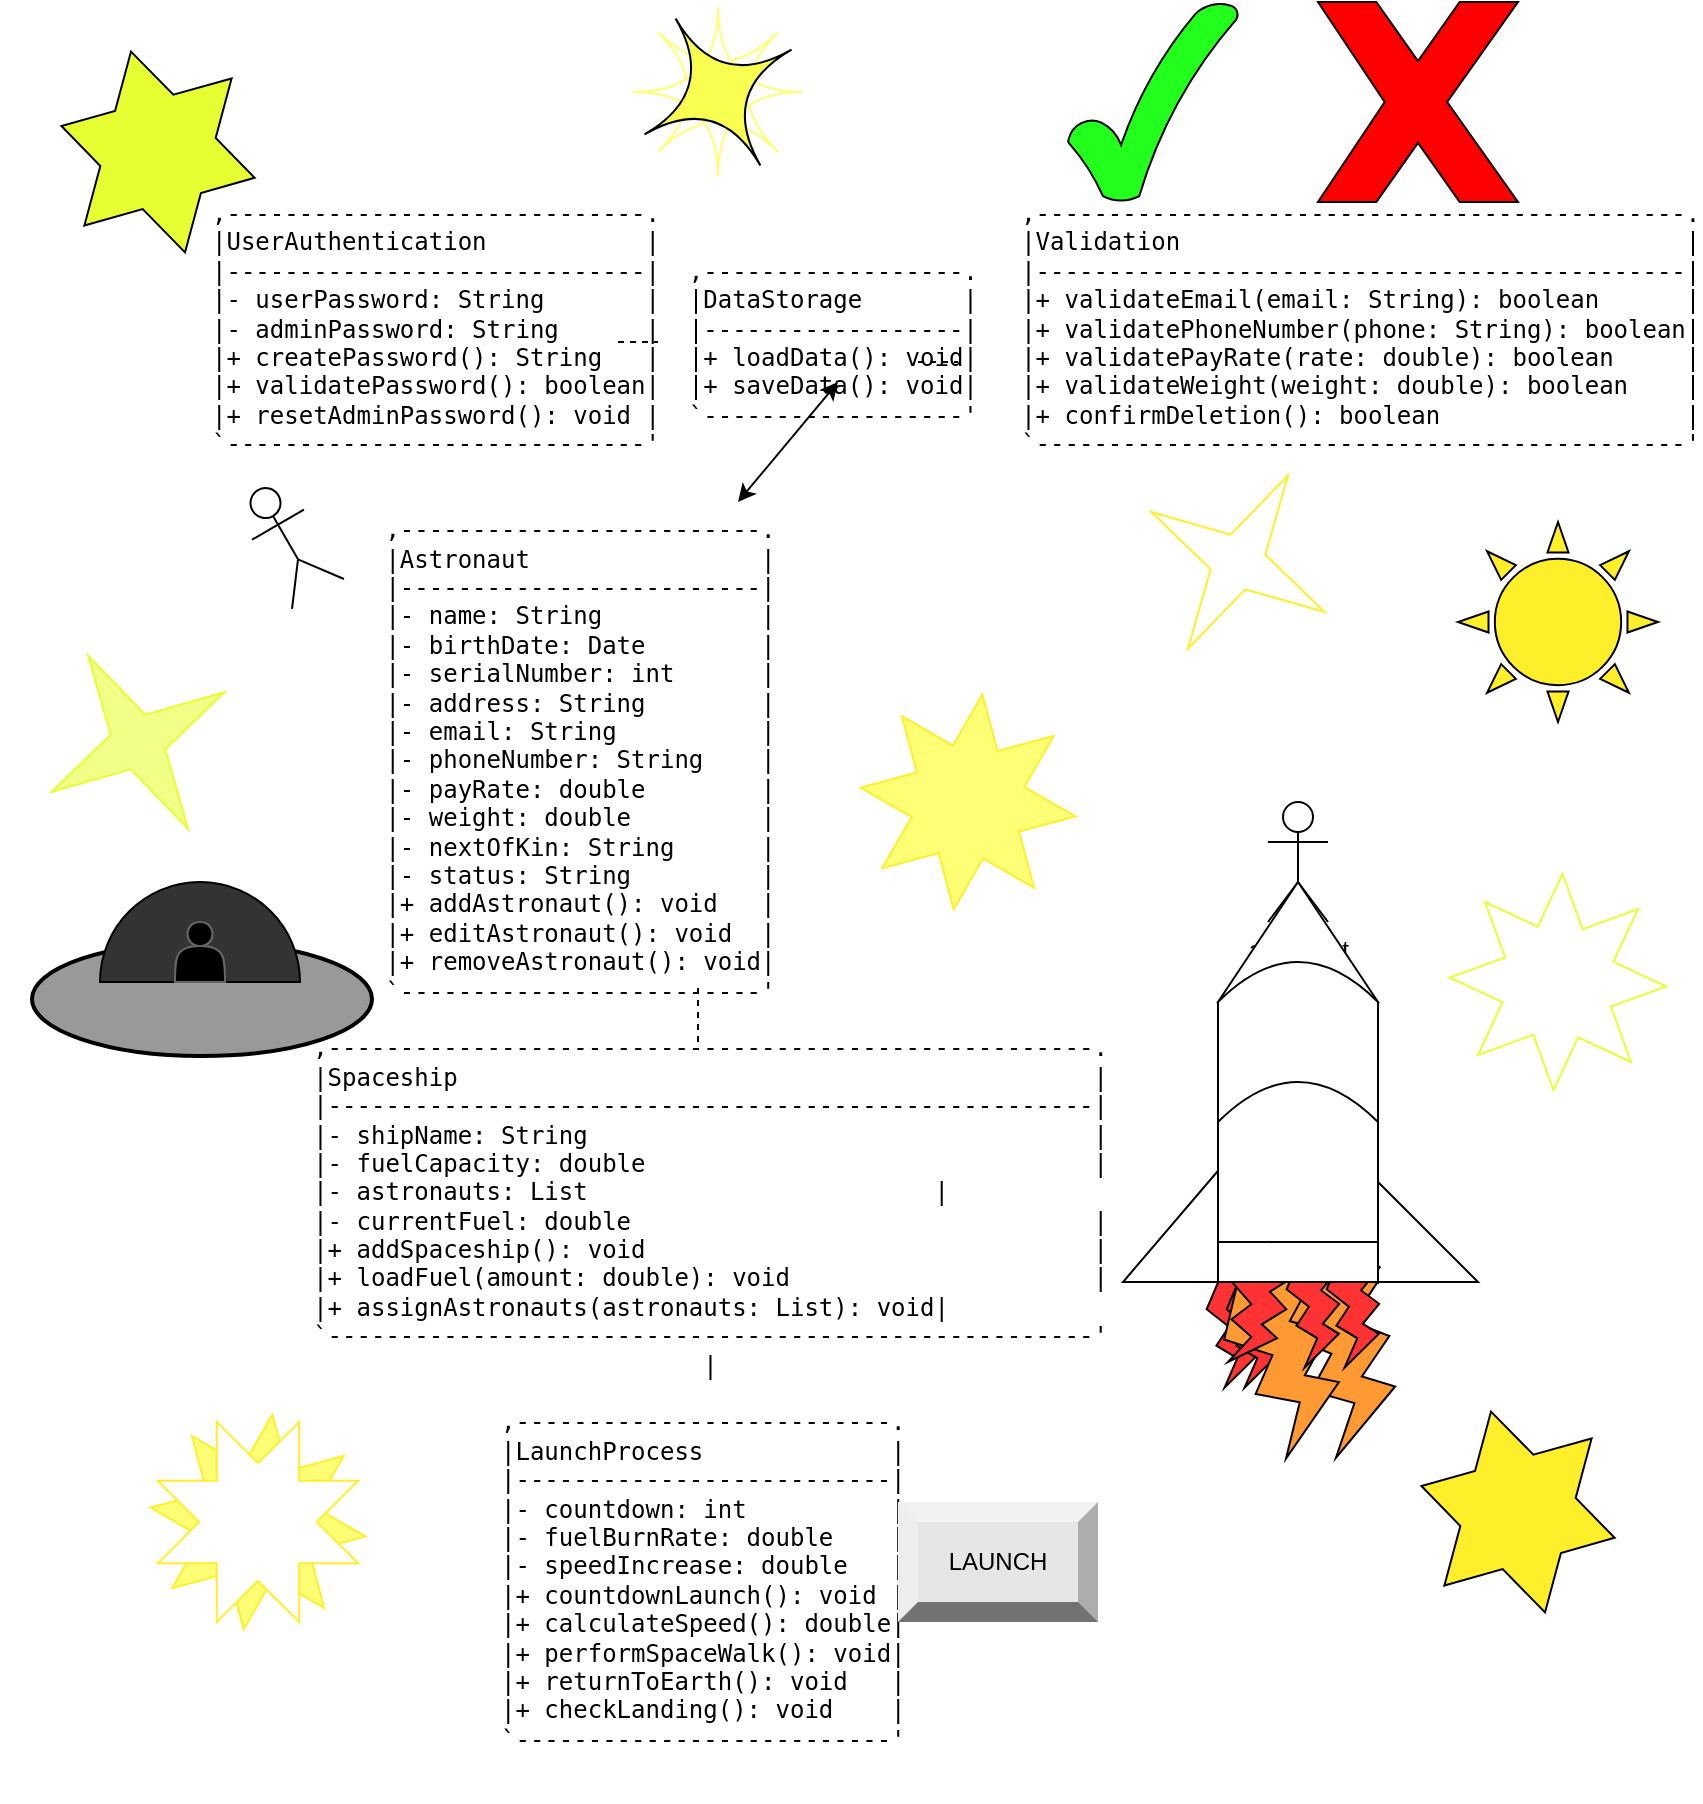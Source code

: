 <mxfile version="26.0.11">
  <diagram name="Page-1" id="_FvwbVaUWl75vb9HS1EQ">
    <mxGraphModel grid="1" page="1" gridSize="10" guides="1" tooltips="1" connect="1" arrows="1" fold="1" pageScale="1" pageWidth="850" pageHeight="1100" math="0" shadow="0">
      <root>
        <mxCell id="0" />
        <mxCell id="1" parent="0" />
        <UserObject label="&lt;pre&gt;,-----------------------------.                         ,---------------------------------------------.&#xa;|UserAuthentication           |                         |Validation                                   |&#xa;|-----------------------------|  ,------------------.   |---------------------------------------------|&#xa;|- userPassword: String       |  |DataStorage       |   |+ validateEmail(email: String): boolean      |&#xa;|- adminPassword: String      |  |------------------|   |+ validatePhoneNumber(phone: String): boolean|&#xa;|+ createPassword(): String   |  |+ loadData(): void|   |+ validatePayRate(rate: double): boolean     |&#xa;|+ validatePassword(): boolean|  |+ saveData(): void|   |+ validateWeight(weight: double): boolean    |&#xa;|+ resetAdminPassword(): void |  `------------------&#39;   |+ confirmDeletion(): boolean                 |&#xa;`-----------------------------&#39;                         `---------------------------------------------&#39;&#xa;                                                                                                       &#xa;                                                                                                       &#xa;            ,-------------------------.                                                                &#xa;            |Astronaut                |                                                                &#xa;            |-------------------------|                                                                &#xa;            |- name: String           |                                                                &#xa;            |- birthDate: Date        |                                                                &#xa;            |- serialNumber: int      |                                                                &#xa;            |- address: String        |                                                                &#xa;            |- email: String          |                                                                &#xa;            |- phoneNumber: String    |                                                                &#xa;            |- payRate: double        |                                                                &#xa;            |- weight: double         |                                                                &#xa;            |- nextOfKin: String      |                                                                &#xa;            |- status: String         |                                                                &#xa;            |+ addAstronaut(): void   |                                                                &#xa;            |+ editAstronaut(): void  |                                                                &#xa;            |+ removeAstronaut(): void|                                                                &#xa;            `-------------------------&#39;                                                                &#xa;                                                                                                       &#xa;       ,-----------------------------------------------------.                                         &#xa;       |Spaceship                                            |                                         &#xa;       |-----------------------------------------------------|                                         &#xa;       |- shipName: String                                   |                                         &#xa;       |- fuelCapacity: double                               |                                         &#xa;       |- astronauts: List&lt;Astronaut&gt;                        |                                         &#xa;       |- currentFuel: double                                |                                         &#xa;       |+ addSpaceship(): void                               |                                         &#xa;       |+ loadFuel(amount: double): void                     |                                         &#xa;       |+ assignAstronauts(astronauts: List&lt;Astronaut&gt;): void|                                         &#xa;       `-----------------------------------------------------&#39;                                         &#xa;                                  |                                                                    &#xa;                                                                                                       &#xa;                    ,--------------------------.                                                       &#xa;                    |LaunchProcess             |                                                       &#xa;                    |--------------------------|                                                       &#xa;                    |- countdown: int          |                                                       &#xa;                    |- fuelBurnRate: double    |                                                       &#xa;                    |- speedIncrease: double   |                                                       &#xa;                    |+ countdownLaunch(): void |                                                       &#xa;                    |+ calculateSpeed(): double|                                                       &#xa;                    |+ performSpaceWalk(): void|                                                       &#xa;                    |+ returnToEarth(): void   |                                                       &#xa;                    |+ checkLanding(): void    |                                                       &#xa;                    `--------------------------&#39;                                                       &#xa;&lt;/pre&gt;" plantUmlData="{&quot;data&quot;:&quot;@startuml\n\nclass UserAuthentication {\n    - userPassword: String\n    - adminPassword: String\n    + createPassword(): String\n    + validatePassword(): boolean\n    + resetAdminPassword(): void\n}\n\nclass Astronaut {\n    - name: String\n    - birthDate: Date\n    - serialNumber: int\n    - address: String\n    - email: String\n    - phoneNumber: String\n    - payRate: double\n    - weight: double\n    - nextOfKin: String\n    - status: String\n    + addAstronaut(): void\n    + editAstronaut(): void\n    + removeAstronaut(): void\n}\n\nclass Spaceship {\n    - shipName: String\n    - fuelCapacity: double\n    - astronauts: List&lt;Astronaut&gt;\n    - currentFuel: double\n    + addSpaceship(): void\n    + loadFuel(amount: double): void\n    + assignAstronauts(astronauts: List&lt;Astronaut&gt;): void\n}\n\nclass LaunchProcess {\n    - countdown: int\n    - fuelBurnRate: double\n    - speedIncrease: double\n    + countdownLaunch(): void\n    + calculateSpeed(): double\n    + performSpaceWalk(): void\n    + returnToEarth(): void\n    + checkLanding(): void\n}\n\nclass DataStorage {\n    + loadData(): void\n    + saveData(): void\n}\n\nclass Validation {\n    + validateEmail(email: String): boolean\n    + validatePhoneNumber(phone: String): boolean\n    + validatePayRate(rate: double): boolean\n    + validateWeight(weight: double): boolean\n    + confirmDeletion(): boolean\n}\n\nUserAuthentication -- Astronaut\nAstronaut -- Spaceship\nSpaceship -- LaunchProcess\nDataStorage -- Astronaut\nDataStorage -- Spaceship\n\n@enduml\n&quot;,&quot;format&quot;:&quot;txt&quot;}" id="vNZt6eVFuWHwacnN8OHr-1">
          <mxCell style="text;html=1;align=left;verticalAlign=top;" vertex="1" parent="1">
            <mxGeometry x="95" y="200" width="700" height="820" as="geometry" />
          </mxCell>
        </UserObject>
        <mxCell id="vNZt6eVFuWHwacnN8OHr-13" value="" style="endArrow=classic;startArrow=classic;html=1;rounded=0;" edge="1" parent="1">
          <mxGeometry width="50" height="50" relative="1" as="geometry">
            <mxPoint x="360" y="370" as="sourcePoint" />
            <mxPoint x="410" y="310" as="targetPoint" />
            <Array as="points" />
          </mxGeometry>
        </mxCell>
        <mxCell id="vNZt6eVFuWHwacnN8OHr-17" value="" style="endArrow=none;dashed=1;html=1;rounded=0;" edge="1" parent="1">
          <mxGeometry width="50" height="50" relative="1" as="geometry">
            <mxPoint x="450" y="300" as="sourcePoint" />
            <mxPoint x="470" y="300" as="targetPoint" />
          </mxGeometry>
        </mxCell>
        <mxCell id="vNZt6eVFuWHwacnN8OHr-18" value="" style="endArrow=none;dashed=1;html=1;rounded=0;" edge="1" parent="1">
          <mxGeometry width="50" height="50" relative="1" as="geometry">
            <mxPoint x="300" y="290" as="sourcePoint" />
            <mxPoint x="320" y="290" as="targetPoint" />
            <Array as="points" />
          </mxGeometry>
        </mxCell>
        <mxCell id="vNZt6eVFuWHwacnN8OHr-20" value="" style="endArrow=none;dashed=1;html=1;rounded=0;exitX=0.114;exitY=0.561;exitDx=0;exitDy=0;exitPerimeter=0;" edge="1" parent="1">
          <mxGeometry width="50" height="50" relative="1" as="geometry">
            <mxPoint x="340.0" y="640.02" as="sourcePoint" />
            <mxPoint x="340" y="610" as="targetPoint" />
          </mxGeometry>
        </mxCell>
        <mxCell id="vNZt6eVFuWHwacnN8OHr-22" value="astronaut" style="shape=umlActor;verticalLabelPosition=bottom;verticalAlign=top;html=1;outlineConnect=0;rotation=0;" vertex="1" parent="1">
          <mxGeometry x="625" y="520" width="30" height="60" as="geometry" />
        </mxCell>
        <mxCell id="vNZt6eVFuWHwacnN8OHr-23" value="" style="triangle;whiteSpace=wrap;html=1;rotation=-90;" vertex="1" parent="1">
          <mxGeometry x="610" y="550" width="60" height="80" as="geometry" />
        </mxCell>
        <mxCell id="vNZt6eVFuWHwacnN8OHr-24" value="" style="shape=dataStorage;whiteSpace=wrap;html=1;fixedSize=1;rotation=90;" vertex="1" parent="1">
          <mxGeometry x="590" y="610" width="100" height="80" as="geometry" />
        </mxCell>
        <mxCell id="vNZt6eVFuWHwacnN8OHr-26" value="" style="verticalLabelPosition=bottom;verticalAlign=top;html=1;shape=mxgraph.basic.flash;rotation=-25;fillColor=light-dark(#FF9933,var(--ge-dark-color, #121212));" vertex="1" parent="1">
          <mxGeometry x="635" y="740" width="60" height="100" as="geometry" />
        </mxCell>
        <mxCell id="vNZt6eVFuWHwacnN8OHr-27" value="" style="verticalLabelPosition=bottom;verticalAlign=top;html=1;shape=mxgraph.basic.flash;rotation=-15;fillColor=light-dark(#FF3333,var(--ge-dark-color, #121212));" vertex="1" parent="1">
          <mxGeometry x="595" y="750" width="30" height="60" as="geometry" />
        </mxCell>
        <mxCell id="vNZt6eVFuWHwacnN8OHr-30" value="" style="verticalLabelPosition=bottom;verticalAlign=top;html=1;shape=mxgraph.basic.sun;fillColor=light-dark(#FFEF2A,var(--ge-dark-color, #121212));" vertex="1" parent="1">
          <mxGeometry x="720" y="380" width="100" height="100" as="geometry" />
        </mxCell>
        <mxCell id="vNZt6eVFuWHwacnN8OHr-31" value="" style="verticalLabelPosition=bottom;verticalAlign=top;html=1;shape=mxgraph.basic.6_point_star;rotation=15;fillColor=light-dark(#FFEF2A,var(--ge-dark-color, #121212));" vertex="1" parent="1">
          <mxGeometry x="700" y="830" width="100" height="90" as="geometry" />
        </mxCell>
        <mxCell id="vNZt6eVFuWHwacnN8OHr-33" value="" style="verticalLabelPosition=bottom;verticalAlign=top;html=1;shape=mxgraph.basic.4_point_star_2;dx=0.8;rotation=60;strokeColor=light-dark(#E7FF32,#FFFFFF);fillColor=light-dark(#F1FF86,var(--ge-dark-color, #121212));" vertex="1" parent="1">
          <mxGeometry x="10" y="440" width="100" height="100" as="geometry" />
        </mxCell>
        <mxCell id="vNZt6eVFuWHwacnN8OHr-35" value="" style="verticalLabelPosition=bottom;verticalAlign=top;html=1;shape=mxgraph.basic.8_point_star;rotation=-15;strokeColor=light-dark(#FFEF2A,#FFFFFF);fillColor=light-dark(#FEFF75,var(--ge-dark-color, #121212));" vertex="1" parent="1">
          <mxGeometry x="70" y="830" width="100" height="100" as="geometry" />
        </mxCell>
        <mxCell id="vNZt6eVFuWHwacnN8OHr-36" value="" style="verticalLabelPosition=bottom;verticalAlign=top;html=1;shape=mxgraph.basic.8_point_star;rotation=25;strokeColor=light-dark(#E7FF32,#FFFFFF);" vertex="1" parent="1">
          <mxGeometry x="720" y="560" width="100" height="100" as="geometry" />
        </mxCell>
        <mxCell id="vNZt6eVFuWHwacnN8OHr-37" value="" style="verticalLabelPosition=bottom;verticalAlign=top;html=1;shape=mxgraph.basic.6_point_star;rotation=15;fillColor=light-dark(#E7FF32,var(--ge-dark-color, #121212));" vertex="1" parent="1">
          <mxGeometry x="20" y="150" width="100" height="90" as="geometry" />
        </mxCell>
        <mxCell id="vNZt6eVFuWHwacnN8OHr-38" value="" style="verticalLabelPosition=bottom;verticalAlign=top;html=1;shape=mxgraph.basic.4_point_star_2;dx=0.8;rotation=30;strokeColor=light-dark(#FFEF2A,#FFFFFF);" vertex="1" parent="1">
          <mxGeometry x="560" y="350" width="100" height="100" as="geometry" />
        </mxCell>
        <mxCell id="vNZt6eVFuWHwacnN8OHr-39" value="LAUNCH" style="labelPosition=center;verticalLabelPosition=middle;align=center;html=1;shape=mxgraph.basic.shaded_button;dx=10;fillColor=#E6E6E6;strokeColor=none;whiteSpace=wrap;" vertex="1" parent="1">
          <mxGeometry x="440" y="870" width="100" height="60" as="geometry" />
        </mxCell>
        <mxCell id="vNZt6eVFuWHwacnN8OHr-40" value="" style="verticalLabelPosition=bottom;verticalAlign=top;html=1;shape=mxgraph.basic.tick;fillColor=light-dark(#23FF1C,var(--ge-dark-color, #121212));" vertex="1" parent="1">
          <mxGeometry x="525" y="120" width="85" height="100" as="geometry" />
        </mxCell>
        <mxCell id="vNZt6eVFuWHwacnN8OHr-41" value="" style="verticalLabelPosition=bottom;verticalAlign=top;html=1;shape=mxgraph.basic.x;fillColor=light-dark(#FF0000,var(--ge-dark-color, #121212));" vertex="1" parent="1">
          <mxGeometry x="650" y="120" width="100" height="100" as="geometry" />
        </mxCell>
        <mxCell id="vNZt6eVFuWHwacnN8OHr-47" value="" style="shape=switch;whiteSpace=wrap;html=1;strokeColor=light-dark(#FEFF75,#FFFFFF);" vertex="1" parent="1">
          <mxGeometry x="320" y="135" width="60" height="60" as="geometry" />
        </mxCell>
        <mxCell id="vNZt6eVFuWHwacnN8OHr-48" value="" style="shape=switch;whiteSpace=wrap;html=1;rotation=45;strokeColor=light-dark(#FEFF75,#FFFFFF);" vertex="1" parent="1">
          <mxGeometry x="320" y="135" width="60" height="60" as="geometry" />
        </mxCell>
        <mxCell id="vNZt6eVFuWHwacnN8OHr-49" value="" style="shape=switch;whiteSpace=wrap;html=1;rotation=15;fillColor=light-dark(#F9FF51,var(--ge-dark-color, #121212));" vertex="1" parent="1">
          <mxGeometry x="320" y="135" width="60" height="60" as="geometry" />
        </mxCell>
        <mxCell id="vNZt6eVFuWHwacnN8OHr-51" value="" style="verticalLabelPosition=bottom;verticalAlign=top;html=1;shape=mxgraph.basic.8_point_star;rotation=-15;strokeColor=light-dark(#FFEF2A,#FFFFFF);fillColor=light-dark(#FEFF75,var(--ge-dark-color, #121212));" vertex="1" parent="1">
          <mxGeometry x="425" y="470" width="100" height="100" as="geometry" />
        </mxCell>
        <mxCell id="vNZt6eVFuWHwacnN8OHr-54" value="" style="shape=umlActor;verticalLabelPosition=bottom;verticalAlign=top;html=1;outlineConnect=0;rotation=-30;" vertex="1" parent="1">
          <mxGeometry x="120" y="360" width="30" height="60" as="geometry" />
        </mxCell>
        <mxCell id="vNZt6eVFuWHwacnN8OHr-60" value="" style="strokeWidth=2;html=1;shape=mxgraph.flowchart.start_1;whiteSpace=wrap;fillColor=light-dark(#999999,var(--ge-dark-color, #121212));" vertex="1" parent="1">
          <mxGeometry x="7" y="590" width="170" height="57" as="geometry" />
        </mxCell>
        <mxCell id="vNZt6eVFuWHwacnN8OHr-61" value="" style="verticalLabelPosition=bottom;verticalAlign=top;html=1;shape=mxgraph.basic.half_circle;rotation=-180;fillColor=light-dark(#333333,var(--ge-dark-color, #121212));" vertex="1" parent="1">
          <mxGeometry x="41" y="560" width="100" height="50" as="geometry" />
        </mxCell>
        <mxCell id="vNZt6eVFuWHwacnN8OHr-63" value="" style="verticalLabelPosition=bottom;verticalAlign=top;html=1;shape=mxgraph.basic.orthogonal_triangle" vertex="1" parent="1">
          <mxGeometry x="680" y="710" width="50" height="50" as="geometry" />
        </mxCell>
        <mxCell id="vNZt6eVFuWHwacnN8OHr-28" value="" style="shape=dataStorage;whiteSpace=wrap;html=1;fixedSize=1;rotation=90;" vertex="1" parent="1">
          <mxGeometry x="590" y="670" width="100" height="80" as="geometry" />
        </mxCell>
        <mxCell id="vNZt6eVFuWHwacnN8OHr-65" value="" style="verticalLabelPosition=bottom;verticalAlign=top;html=1;shape=mxgraph.basic.orthogonal_triangle;rotation=-90;" vertex="1" parent="1">
          <mxGeometry x="548.45" y="708.45" width="55.62" height="47.5" as="geometry" />
        </mxCell>
        <mxCell id="vNZt6eVFuWHwacnN8OHr-69" value="" style="shape=actor;whiteSpace=wrap;html=1;strokeColor=light-dark(#666666,#FFFFFF);fillColor=light-dark(#000000,var(--ge-dark-color, #121212));" vertex="1" parent="1">
          <mxGeometry x="78.5" y="580" width="25" height="30" as="geometry" />
        </mxCell>
        <mxCell id="vNZt6eVFuWHwacnN8OHr-70" value="" style="verticalLabelPosition=bottom;verticalAlign=top;html=1;shape=mxgraph.basic.8_point_star;rotation=45;strokeColor=light-dark(#FFEF2A,#FFFFFF);" vertex="1" parent="1">
          <mxGeometry x="70" y="830" width="100" height="100" as="geometry" />
        </mxCell>
        <mxCell id="vNZt6eVFuWHwacnN8OHr-72" value="" style="verticalLabelPosition=bottom;verticalAlign=top;html=1;shape=mxgraph.basic.flash;rotation=-15;fillColor=light-dark(#FF3333,var(--ge-dark-color, #121212));" vertex="1" parent="1">
          <mxGeometry x="605" y="750" width="30" height="60" as="geometry" />
        </mxCell>
        <mxCell id="vNZt6eVFuWHwacnN8OHr-25" value="" style="verticalLabelPosition=bottom;verticalAlign=top;html=1;shape=mxgraph.basic.flash;rotation=-30;fillColor=light-dark(#FF9933,var(--ge-dark-color, #121212));" vertex="1" parent="1">
          <mxGeometry x="605" y="740" width="60" height="100" as="geometry" />
        </mxCell>
        <mxCell id="vNZt6eVFuWHwacnN8OHr-73" value="" style="verticalLabelPosition=bottom;verticalAlign=top;html=1;shape=mxgraph.basic.flash;rotation=0;fillColor=light-dark(#FF3333,var(--ge-dark-color, #121212));" vertex="1" parent="1">
          <mxGeometry x="605" y="740" width="35" height="60" as="geometry" />
        </mxCell>
        <mxCell id="vNZt6eVFuWHwacnN8OHr-74" value="" style="verticalLabelPosition=bottom;verticalAlign=top;html=1;shape=mxgraph.basic.flash;rotation=-15;fillColor=light-dark(#FF3333,var(--ge-dark-color, #121212));" vertex="1" parent="1">
          <mxGeometry x="635" y="740" width="30" height="60" as="geometry" />
        </mxCell>
        <mxCell id="vNZt6eVFuWHwacnN8OHr-75" value="" style="verticalLabelPosition=bottom;verticalAlign=top;html=1;shape=mxgraph.basic.flash;rotation=-15;fillColor=light-dark(#FF3333,var(--ge-dark-color, #121212));" vertex="1" parent="1">
          <mxGeometry x="655" y="740" width="30" height="60" as="geometry" />
        </mxCell>
        <mxCell id="vNZt6eVFuWHwacnN8OHr-68" value="" style="rounded=0;whiteSpace=wrap;html=1;rotation=90;" vertex="1" parent="1">
          <mxGeometry x="630" y="710" width="20" height="80" as="geometry" />
        </mxCell>
      </root>
    </mxGraphModel>
  </diagram>
</mxfile>
